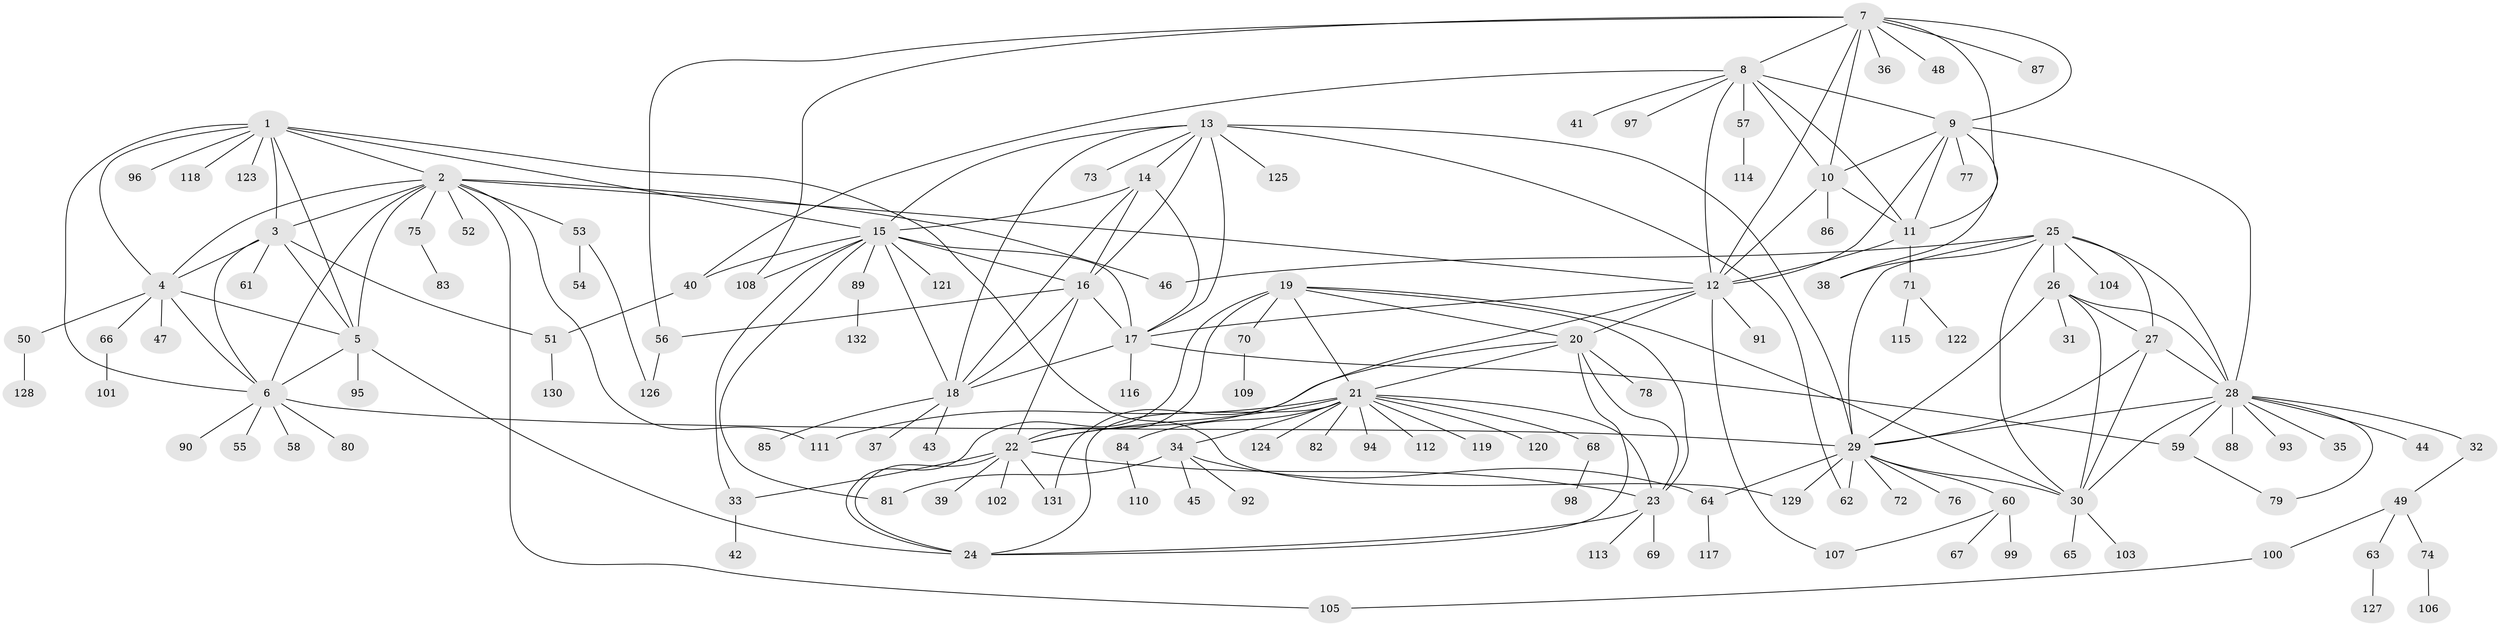 // coarse degree distribution, {5: 0.030303030303030304, 3: 0.045454545454545456, 4: 0.015151515151515152, 8: 0.030303030303030304, 6: 0.015151515151515152, 1: 0.7272727272727273, 2: 0.06060606060606061, 12: 0.030303030303030304, 11: 0.015151515151515152, 15: 0.015151515151515152, 17: 0.015151515151515152}
// Generated by graph-tools (version 1.1) at 2025/57/03/04/25 21:57:31]
// undirected, 132 vertices, 205 edges
graph export_dot {
graph [start="1"]
  node [color=gray90,style=filled];
  1;
  2;
  3;
  4;
  5;
  6;
  7;
  8;
  9;
  10;
  11;
  12;
  13;
  14;
  15;
  16;
  17;
  18;
  19;
  20;
  21;
  22;
  23;
  24;
  25;
  26;
  27;
  28;
  29;
  30;
  31;
  32;
  33;
  34;
  35;
  36;
  37;
  38;
  39;
  40;
  41;
  42;
  43;
  44;
  45;
  46;
  47;
  48;
  49;
  50;
  51;
  52;
  53;
  54;
  55;
  56;
  57;
  58;
  59;
  60;
  61;
  62;
  63;
  64;
  65;
  66;
  67;
  68;
  69;
  70;
  71;
  72;
  73;
  74;
  75;
  76;
  77;
  78;
  79;
  80;
  81;
  82;
  83;
  84;
  85;
  86;
  87;
  88;
  89;
  90;
  91;
  92;
  93;
  94;
  95;
  96;
  97;
  98;
  99;
  100;
  101;
  102;
  103;
  104;
  105;
  106;
  107;
  108;
  109;
  110;
  111;
  112;
  113;
  114;
  115;
  116;
  117;
  118;
  119;
  120;
  121;
  122;
  123;
  124;
  125;
  126;
  127;
  128;
  129;
  130;
  131;
  132;
  1 -- 2;
  1 -- 3;
  1 -- 4;
  1 -- 5;
  1 -- 6;
  1 -- 15;
  1 -- 96;
  1 -- 118;
  1 -- 123;
  1 -- 129;
  2 -- 3;
  2 -- 4;
  2 -- 5;
  2 -- 6;
  2 -- 12;
  2 -- 46;
  2 -- 52;
  2 -- 53;
  2 -- 75;
  2 -- 105;
  2 -- 111;
  3 -- 4;
  3 -- 5;
  3 -- 6;
  3 -- 51;
  3 -- 61;
  4 -- 5;
  4 -- 6;
  4 -- 47;
  4 -- 50;
  4 -- 66;
  5 -- 6;
  5 -- 24;
  5 -- 95;
  6 -- 29;
  6 -- 55;
  6 -- 58;
  6 -- 80;
  6 -- 90;
  7 -- 8;
  7 -- 9;
  7 -- 10;
  7 -- 11;
  7 -- 12;
  7 -- 36;
  7 -- 48;
  7 -- 56;
  7 -- 87;
  7 -- 108;
  8 -- 9;
  8 -- 10;
  8 -- 11;
  8 -- 12;
  8 -- 40;
  8 -- 41;
  8 -- 57;
  8 -- 97;
  9 -- 10;
  9 -- 11;
  9 -- 12;
  9 -- 28;
  9 -- 38;
  9 -- 77;
  10 -- 11;
  10 -- 12;
  10 -- 86;
  11 -- 12;
  11 -- 71;
  12 -- 17;
  12 -- 20;
  12 -- 91;
  12 -- 107;
  12 -- 131;
  13 -- 14;
  13 -- 15;
  13 -- 16;
  13 -- 17;
  13 -- 18;
  13 -- 29;
  13 -- 62;
  13 -- 73;
  13 -- 125;
  14 -- 15;
  14 -- 16;
  14 -- 17;
  14 -- 18;
  15 -- 16;
  15 -- 17;
  15 -- 18;
  15 -- 33;
  15 -- 40;
  15 -- 81;
  15 -- 89;
  15 -- 108;
  15 -- 121;
  16 -- 17;
  16 -- 18;
  16 -- 22;
  16 -- 56;
  17 -- 18;
  17 -- 59;
  17 -- 116;
  18 -- 37;
  18 -- 43;
  18 -- 85;
  19 -- 20;
  19 -- 21;
  19 -- 22;
  19 -- 23;
  19 -- 24;
  19 -- 30;
  19 -- 70;
  20 -- 21;
  20 -- 22;
  20 -- 23;
  20 -- 24;
  20 -- 78;
  21 -- 22;
  21 -- 23;
  21 -- 24;
  21 -- 34;
  21 -- 68;
  21 -- 82;
  21 -- 84;
  21 -- 94;
  21 -- 111;
  21 -- 112;
  21 -- 119;
  21 -- 120;
  21 -- 124;
  22 -- 23;
  22 -- 24;
  22 -- 33;
  22 -- 39;
  22 -- 102;
  22 -- 131;
  23 -- 24;
  23 -- 69;
  23 -- 113;
  25 -- 26;
  25 -- 27;
  25 -- 28;
  25 -- 29;
  25 -- 30;
  25 -- 38;
  25 -- 46;
  25 -- 104;
  26 -- 27;
  26 -- 28;
  26 -- 29;
  26 -- 30;
  26 -- 31;
  27 -- 28;
  27 -- 29;
  27 -- 30;
  28 -- 29;
  28 -- 30;
  28 -- 32;
  28 -- 35;
  28 -- 44;
  28 -- 59;
  28 -- 79;
  28 -- 88;
  28 -- 93;
  29 -- 30;
  29 -- 60;
  29 -- 62;
  29 -- 64;
  29 -- 72;
  29 -- 76;
  29 -- 129;
  30 -- 65;
  30 -- 103;
  32 -- 49;
  33 -- 42;
  34 -- 45;
  34 -- 64;
  34 -- 81;
  34 -- 92;
  40 -- 51;
  49 -- 63;
  49 -- 74;
  49 -- 100;
  50 -- 128;
  51 -- 130;
  53 -- 54;
  53 -- 126;
  56 -- 126;
  57 -- 114;
  59 -- 79;
  60 -- 67;
  60 -- 99;
  60 -- 107;
  63 -- 127;
  64 -- 117;
  66 -- 101;
  68 -- 98;
  70 -- 109;
  71 -- 115;
  71 -- 122;
  74 -- 106;
  75 -- 83;
  84 -- 110;
  89 -- 132;
  100 -- 105;
}
